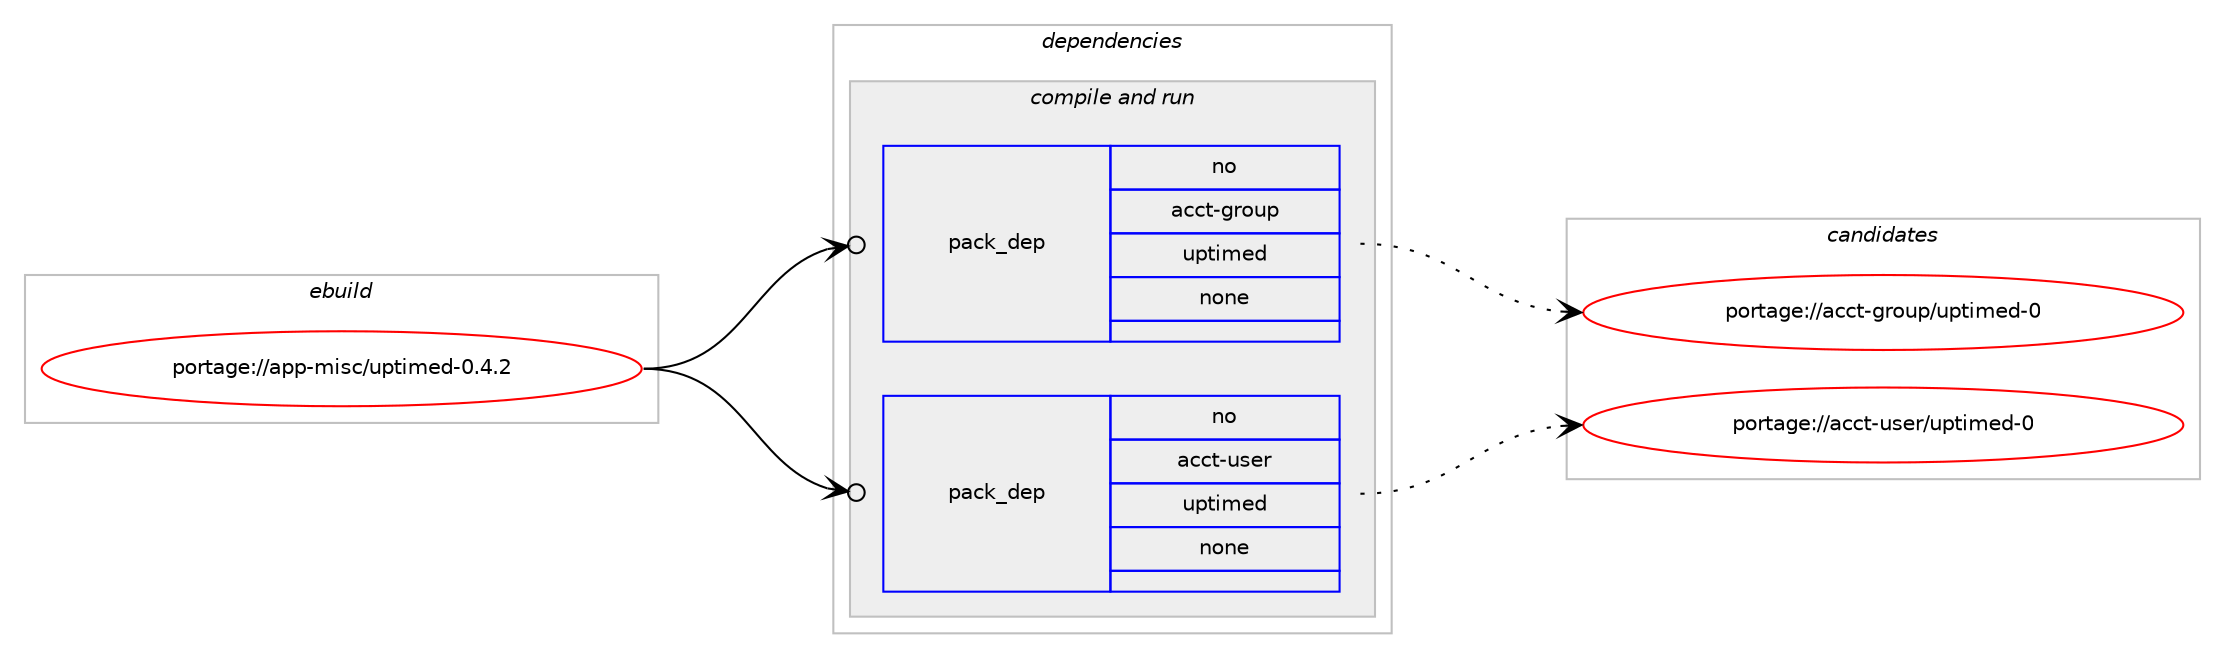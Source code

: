 digraph prolog {

# *************
# Graph options
# *************

newrank=true;
concentrate=true;
compound=true;
graph [rankdir=LR,fontname=Helvetica,fontsize=10,ranksep=1.5];#, ranksep=2.5, nodesep=0.2];
edge  [arrowhead=vee];
node  [fontname=Helvetica,fontsize=10];

# **********
# The ebuild
# **********

subgraph cluster_leftcol {
color=gray;
rank=same;
label=<<i>ebuild</i>>;
id [label="portage://app-misc/uptimed-0.4.2", color=red, width=4, href="../app-misc/uptimed-0.4.2.svg"];
}

# ****************
# The dependencies
# ****************

subgraph cluster_midcol {
color=gray;
label=<<i>dependencies</i>>;
subgraph cluster_compile {
fillcolor="#eeeeee";
style=filled;
label=<<i>compile</i>>;
}
subgraph cluster_compileandrun {
fillcolor="#eeeeee";
style=filled;
label=<<i>compile and run</i>>;
subgraph pack26725 {
dependency36440 [label=<<TABLE BORDER="0" CELLBORDER="1" CELLSPACING="0" CELLPADDING="4" WIDTH="220"><TR><TD ROWSPAN="6" CELLPADDING="30">pack_dep</TD></TR><TR><TD WIDTH="110">no</TD></TR><TR><TD>acct-group</TD></TR><TR><TD>uptimed</TD></TR><TR><TD>none</TD></TR><TR><TD></TD></TR></TABLE>>, shape=none, color=blue];
}
id:e -> dependency36440:w [weight=20,style="solid",arrowhead="odotvee"];
subgraph pack26726 {
dependency36441 [label=<<TABLE BORDER="0" CELLBORDER="1" CELLSPACING="0" CELLPADDING="4" WIDTH="220"><TR><TD ROWSPAN="6" CELLPADDING="30">pack_dep</TD></TR><TR><TD WIDTH="110">no</TD></TR><TR><TD>acct-user</TD></TR><TR><TD>uptimed</TD></TR><TR><TD>none</TD></TR><TR><TD></TD></TR></TABLE>>, shape=none, color=blue];
}
id:e -> dependency36441:w [weight=20,style="solid",arrowhead="odotvee"];
}
subgraph cluster_run {
fillcolor="#eeeeee";
style=filled;
label=<<i>run</i>>;
}
}

# **************
# The candidates
# **************

subgraph cluster_choices {
rank=same;
color=gray;
label=<<i>candidates</i>>;

subgraph choice26725 {
color=black;
nodesep=1;
choiceportage97999911645103114111117112471171121161051091011004548 [label="portage://acct-group/uptimed-0", color=red, width=4,href="../acct-group/uptimed-0.svg"];
dependency36440:e -> choiceportage97999911645103114111117112471171121161051091011004548:w [style=dotted,weight="100"];
}
subgraph choice26726 {
color=black;
nodesep=1;
choiceportage97999911645117115101114471171121161051091011004548 [label="portage://acct-user/uptimed-0", color=red, width=4,href="../acct-user/uptimed-0.svg"];
dependency36441:e -> choiceportage97999911645117115101114471171121161051091011004548:w [style=dotted,weight="100"];
}
}

}
